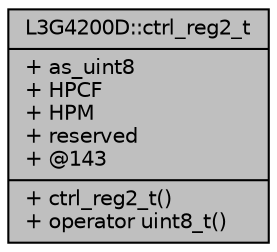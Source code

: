 digraph "L3G4200D::ctrl_reg2_t"
{
  edge [fontname="Helvetica",fontsize="10",labelfontname="Helvetica",labelfontsize="10"];
  node [fontname="Helvetica",fontsize="10",shape=record];
  Node1 [label="{L3G4200D::ctrl_reg2_t\n|+ as_uint8\l+ HPCF\l+ HPM\l+ reserved\l+ @143\l|+ ctrl_reg2_t()\l+ operator uint8_t()\l}",height=0.2,width=0.4,color="black", fillcolor="grey75", style="filled", fontcolor="black"];
}
